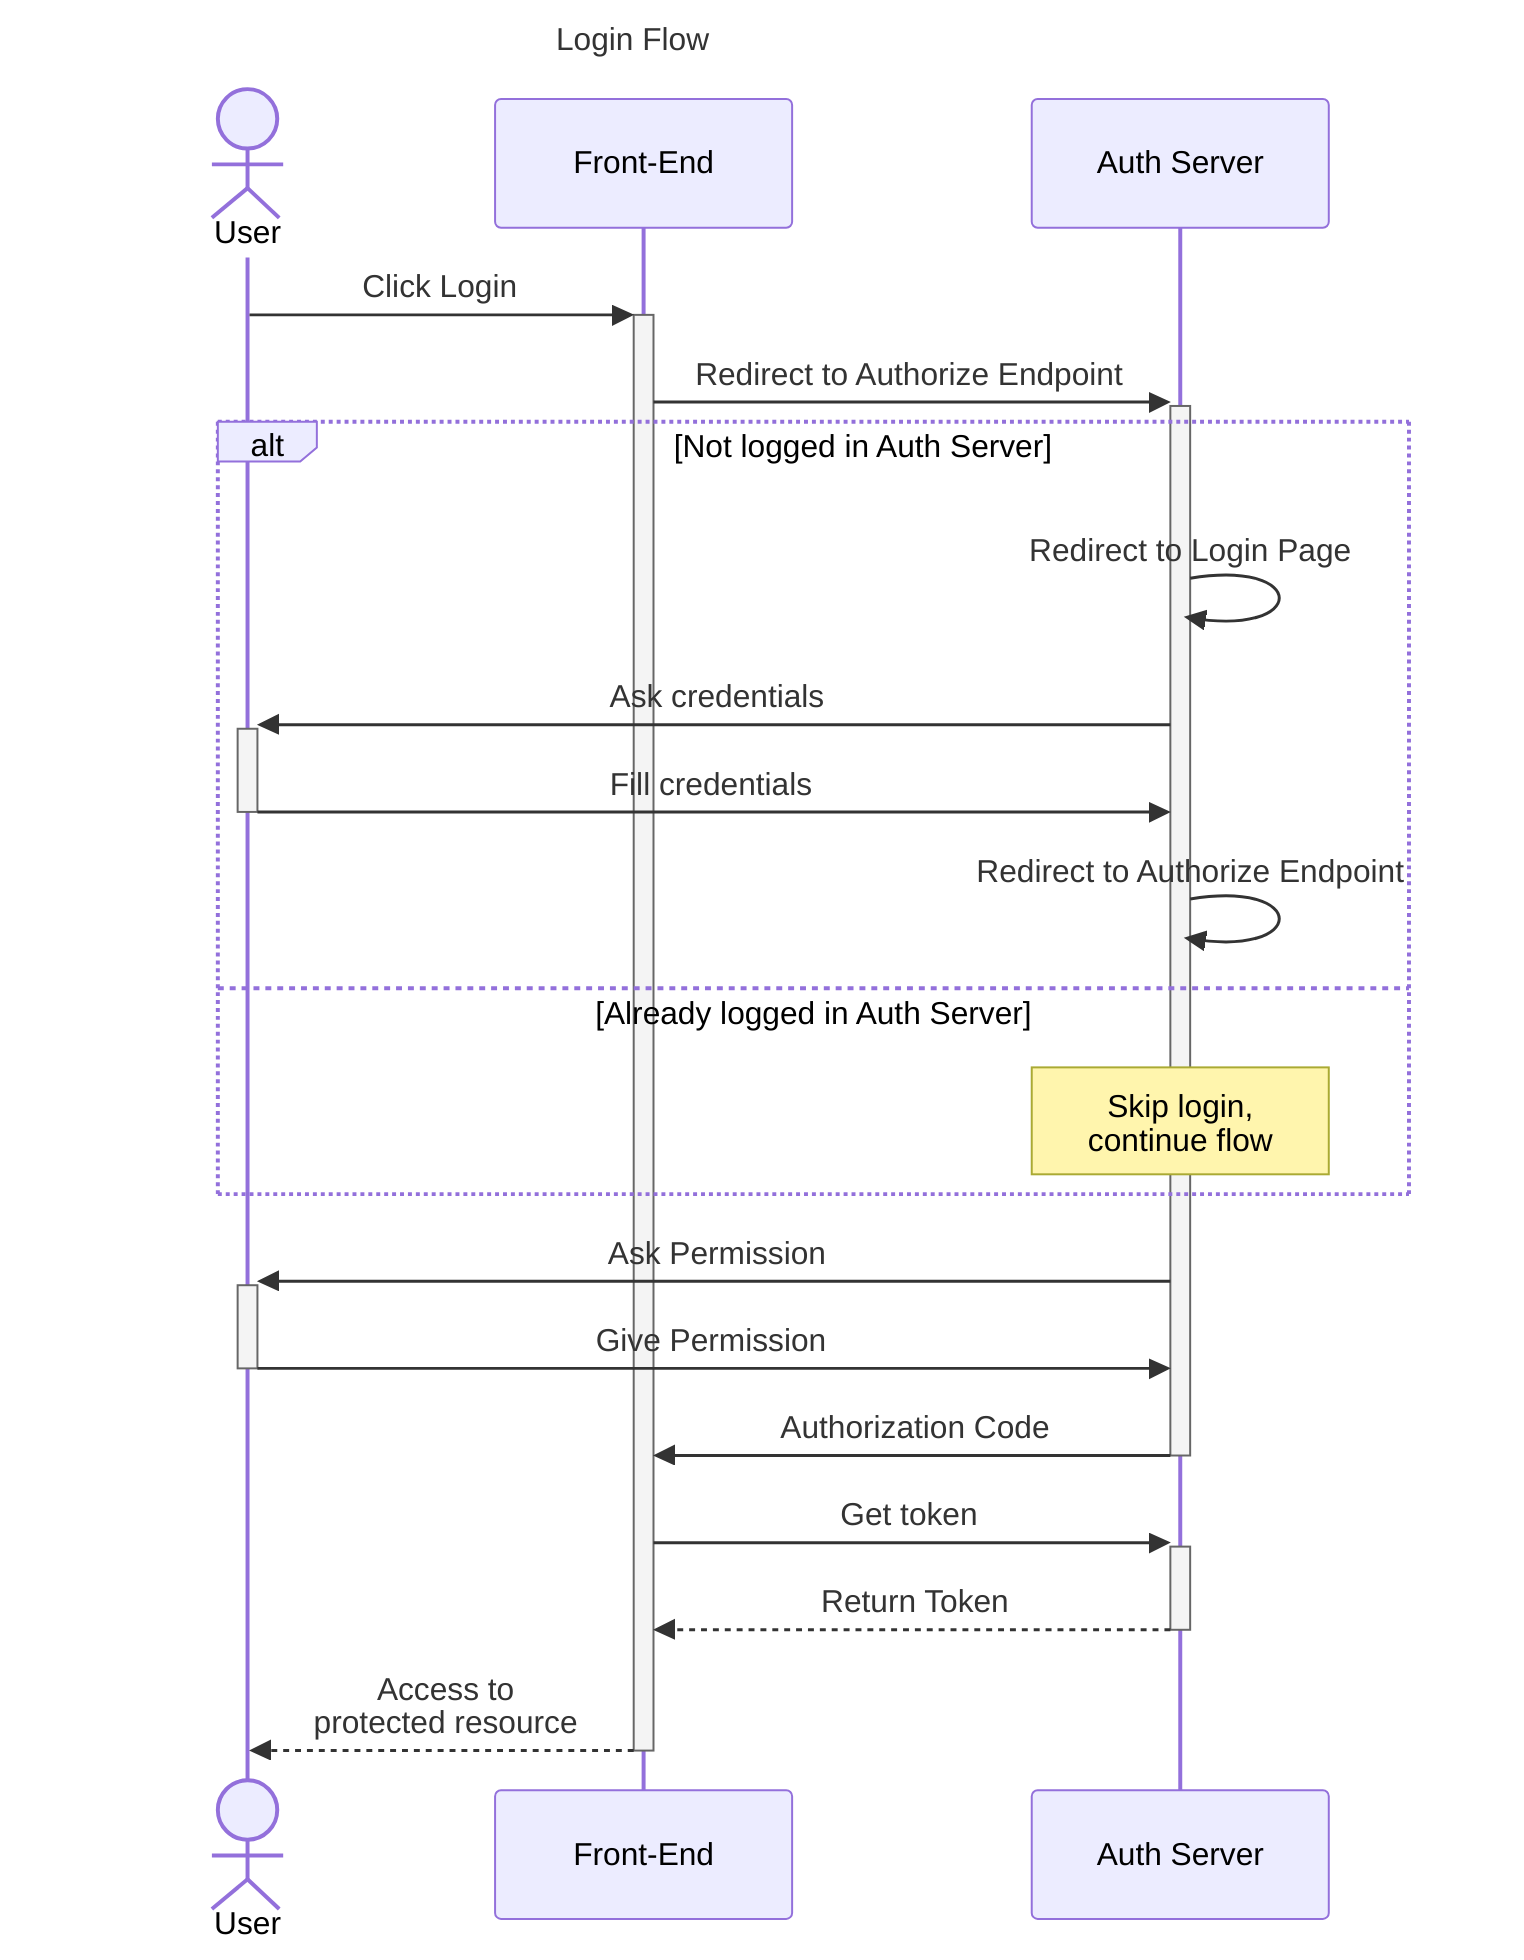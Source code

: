 ---
title: Login Flow
---
sequenceDiagram
    actor S as User
    participant F as Front-End
    participant AS as Auth Server

    S ->>+ F: Click Login
    F ->>+ AS: Redirect to Authorize Endpoint
    alt Not logged in Auth Server
        AS ->> AS: Redirect to Login Page
        AS ->>+ S: Ask credentials
        S ->>- AS: Fill credentials
        AS ->> AS: Redirect to Authorize Endpoint
    else Already logged in Auth Server
        Note over AS: Skip login,<br>continue flow
    end

    AS ->>+ S: Ask Permission
    S ->>- AS : Give Permission
    AS ->>- F: Authorization Code
    F ->>+ AS : Get token
    AS -->>- F: Return Token
    F -->>- S: Access to<br>protected resource